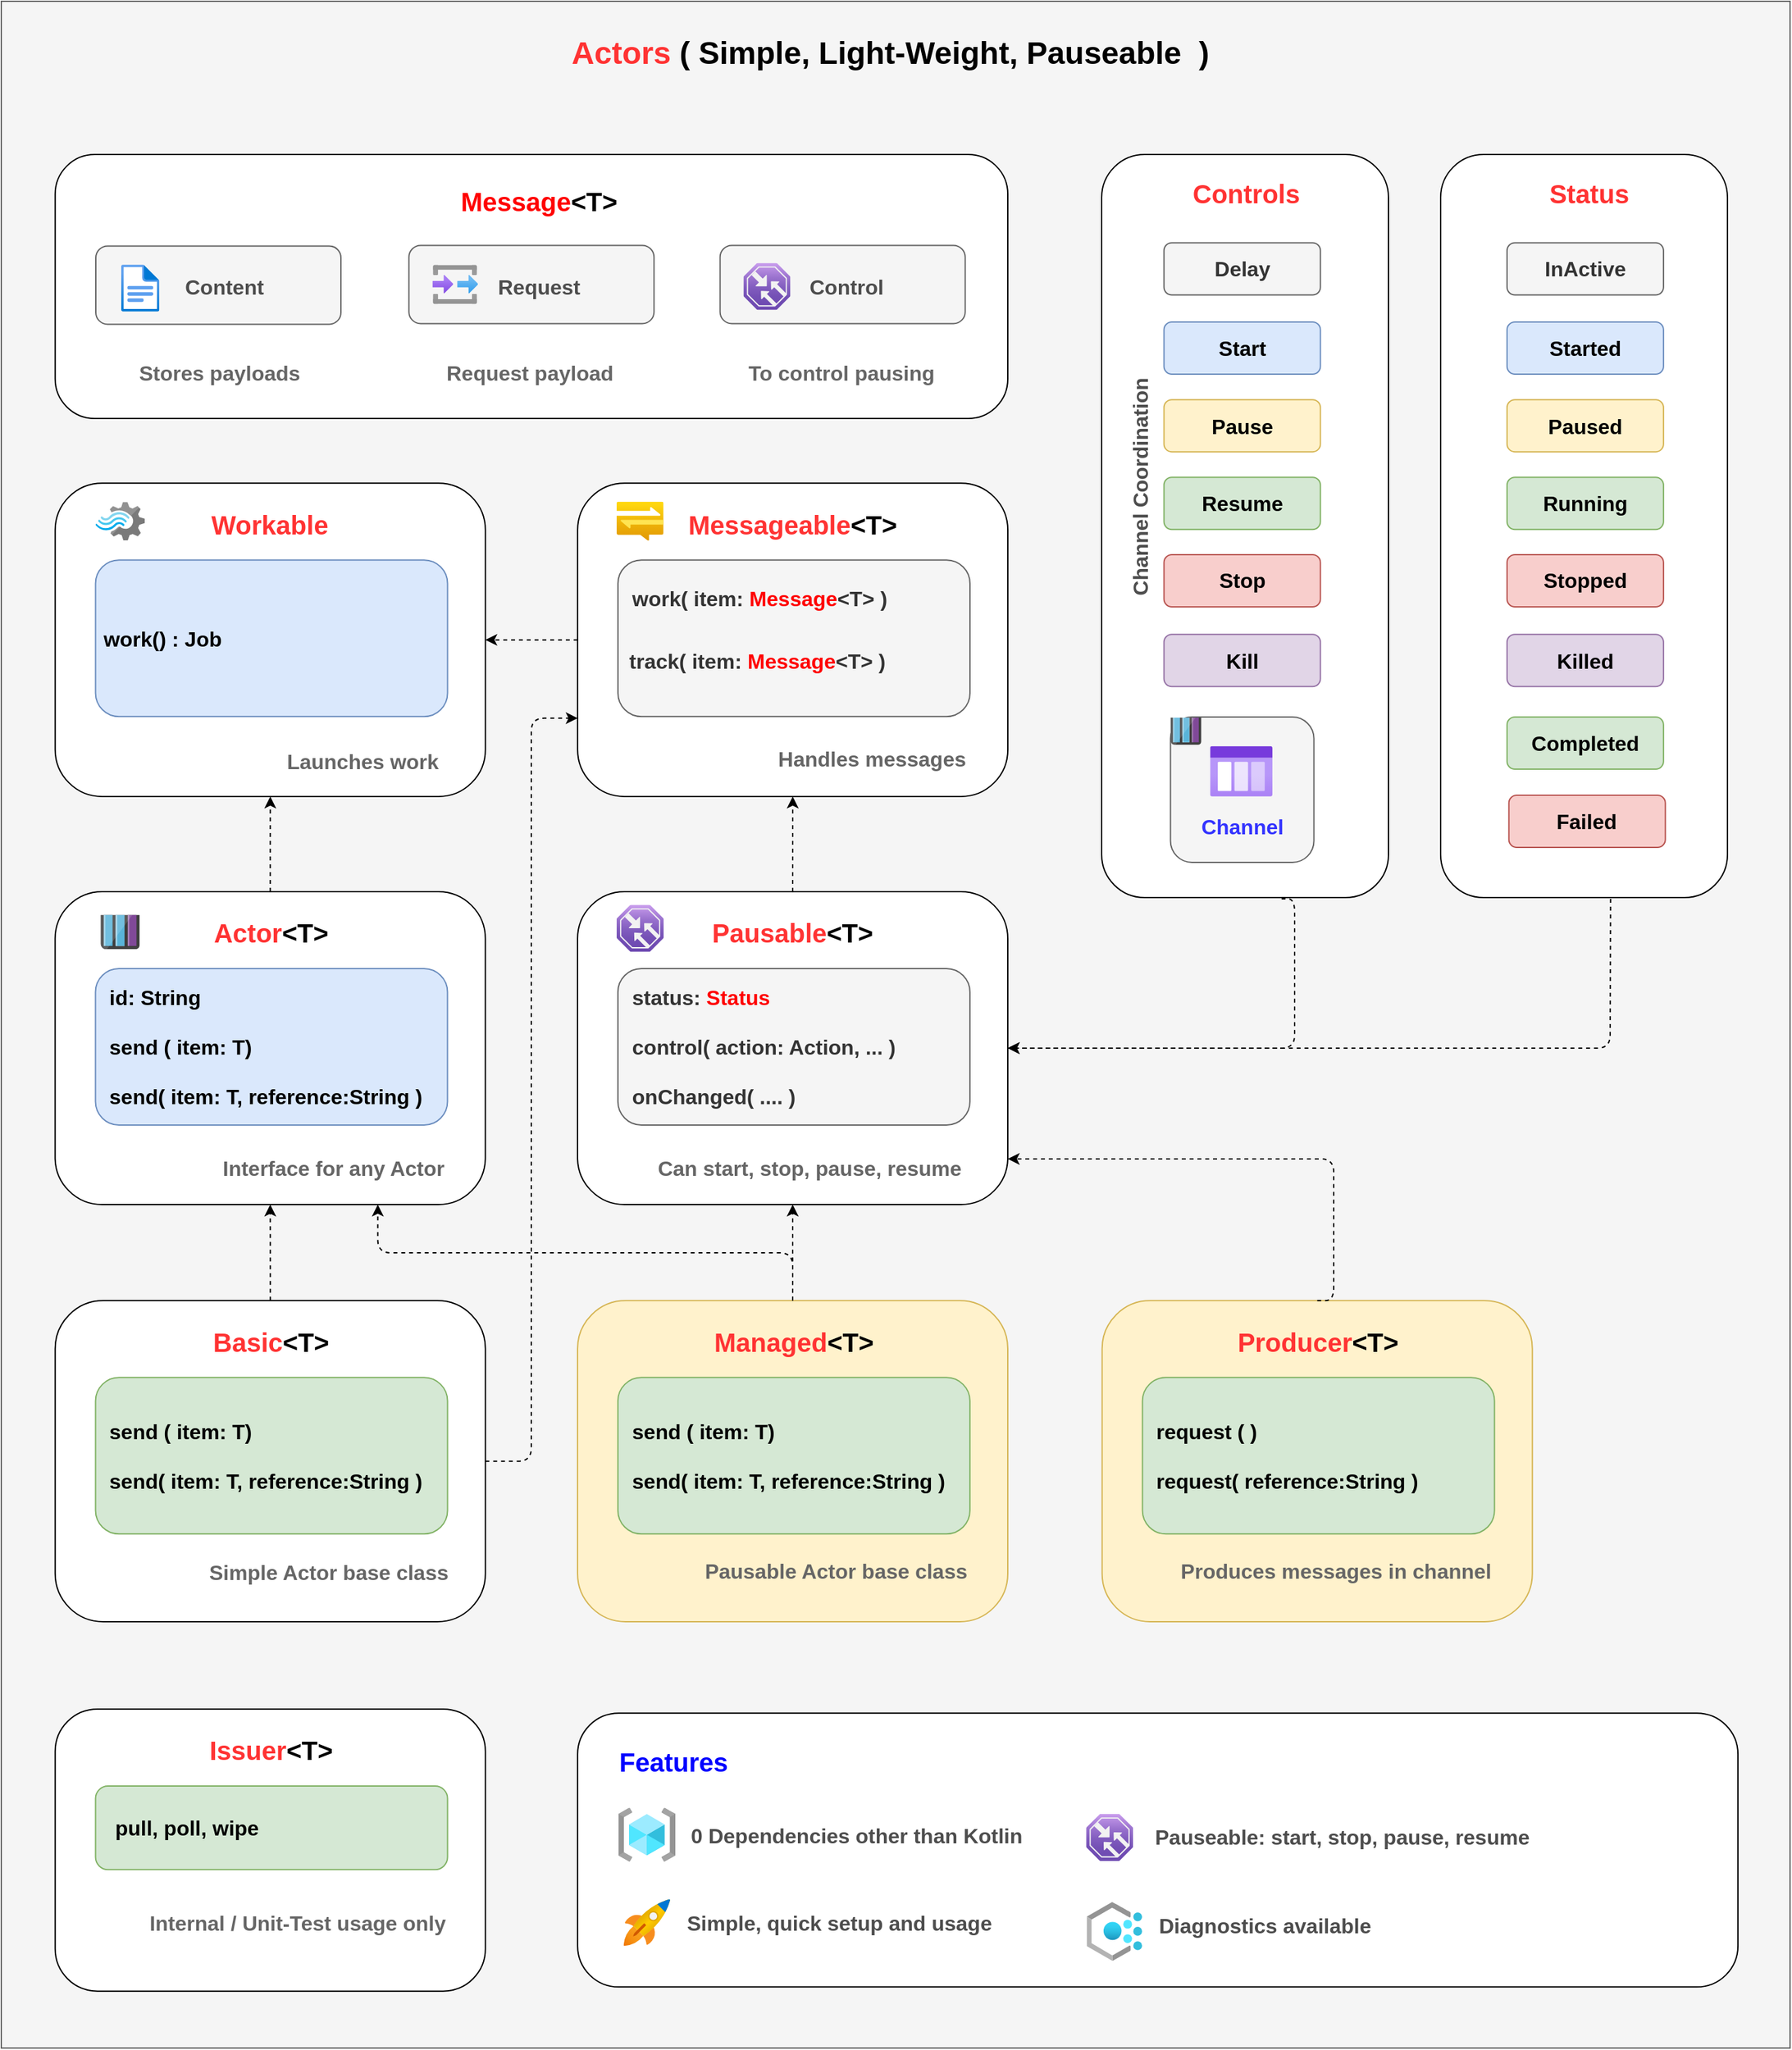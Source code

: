 <mxfile version="14.0.1" type="device"><diagram id="WI9T0HZ2pTsCkuznbFz-" name="Page-1"><mxGraphModel dx="2372" dy="1414" grid="1" gridSize="10" guides="1" tooltips="1" connect="1" arrows="1" fold="1" page="1" pageScale="1" pageWidth="583" pageHeight="413" math="0" shadow="0"><root><mxCell id="0"/><mxCell id="1" parent="0"/><mxCell id="dkpI0AUmnZosLw2rEWEU-10" value="" style="rounded=0;whiteSpace=wrap;html=1;fillColor=#f5f5f5;strokeColor=#666666;fontColor=#333333;" parent="1" vertex="1"><mxGeometry x="18" y="20" width="1372" height="1570" as="geometry"/></mxCell><mxCell id="uuMANsUaI2Tj1Zlfy81S-11" value="" style="rounded=1;whiteSpace=wrap;html=1;glass=0;strokeWidth=1;fontSize=14;align=left;" vertex="1" parent="1"><mxGeometry x="862" y="137.54" width="220" height="570" as="geometry"/></mxCell><mxCell id="HlOIRCmBT_TTQaV18blw-192" value="" style="rounded=1;whiteSpace=wrap;html=1;glass=0;strokeWidth=1;fontSize=14;align=left;" parent="1" vertex="1"><mxGeometry x="59.32" y="137.54" width="730.68" height="202.46" as="geometry"/></mxCell><mxCell id="HlOIRCmBT_TTQaV18blw-216" value="" style="rounded=1;whiteSpace=wrap;html=1;glass=0;strokeColor=#666666;strokeWidth=1;fillColor=#f5f5f5;fontSize=14;fontColor=#333333;align=right;" parent="1" vertex="1"><mxGeometry x="90.5" y="207.7" width="188" height="60" as="geometry"/></mxCell><mxCell id="LH2sXzoeOZG54SC4Cbi2-18" value="" style="rounded=1;whiteSpace=wrap;html=1;glass=0;align=left;" parent="1" vertex="1"><mxGeometry x="59.28" y="703" width="330" height="240" as="geometry"/></mxCell><mxCell id="LH2sXzoeOZG54SC4Cbi2-17" value="&lt;font size=&quot;1&quot;&gt;&lt;b style=&quot;font-size: 20px&quot;&gt;&lt;font color=&quot;#ff3333&quot;&gt;Actor&lt;/font&gt;&amp;lt;T&amp;gt;&lt;/b&gt;&lt;/font&gt;" style="text;html=1;strokeColor=none;fillColor=none;align=center;verticalAlign=middle;whiteSpace=wrap;rounded=0;" parent="1" vertex="1"><mxGeometry x="190.24" y="718.9" width="70" height="30" as="geometry"/></mxCell><mxCell id="dkpI0AUmnZosLw2rEWEU-12" value="&lt;font style=&quot;font-size: 24px&quot;&gt;&lt;b&gt;&lt;font color=&quot;#ff3333&quot; style=&quot;font-size: 24px&quot;&gt;Actors&lt;/font&gt;&lt;font color=&quot;#3333ff&quot; style=&quot;font-size: 24px&quot;&gt;&amp;nbsp;&lt;/font&gt;( Simple, Light-Weight, Pauseable&amp;nbsp; )&lt;/b&gt;&lt;/font&gt;" style="text;html=1;strokeColor=none;fillColor=none;align=center;verticalAlign=middle;whiteSpace=wrap;rounded=0;" parent="1" vertex="1"><mxGeometry x="50" y="50" width="1300" height="20" as="geometry"/></mxCell><mxCell id="HlOIRCmBT_TTQaV18blw-201" value="&lt;font style=&quot;font-size: 16px&quot;&gt;&lt;b&gt;Content&lt;/b&gt;&lt;/font&gt;" style="text;html=1;strokeColor=none;fillColor=none;align=left;verticalAlign=middle;whiteSpace=wrap;rounded=0;fontColor=#4D4D4D;" parent="1" vertex="1"><mxGeometry x="157.45" y="229.2" width="106.6" height="20" as="geometry"/></mxCell><mxCell id="HlOIRCmBT_TTQaV18blw-208" value="&lt;font&gt;&lt;b&gt;&lt;span style=&quot;font-size: 20px&quot;&gt;&lt;font color=&quot;#ff0000&quot;&gt;Message&lt;/font&gt;&lt;font color=&quot;#000000&quot;&gt;&amp;lt;T&amp;gt;&lt;/font&gt;&lt;/span&gt;&lt;br&gt;&lt;/b&gt;&lt;/font&gt;" style="text;html=1;strokeColor=none;fillColor=none;align=center;verticalAlign=middle;whiteSpace=wrap;rounded=0;fontColor=#0000FF;" parent="1" vertex="1"><mxGeometry x="99.5" y="157.54" width="660.5" height="30" as="geometry"/></mxCell><mxCell id="HlOIRCmBT_TTQaV18blw-219" value="" style="rounded=1;whiteSpace=wrap;html=1;glass=0;strokeColor=#666666;strokeWidth=1;fillColor=#f5f5f5;fontSize=14;fontColor=#333333;align=right;" parent="1" vertex="1"><mxGeometry x="330.66" y="207.2" width="188" height="60" as="geometry"/></mxCell><mxCell id="HlOIRCmBT_TTQaV18blw-221" value="&lt;font style=&quot;font-size: 16px&quot;&gt;&lt;b&gt;Request&lt;/b&gt;&lt;/font&gt;" style="text;html=1;strokeColor=none;fillColor=none;align=left;verticalAlign=middle;whiteSpace=wrap;rounded=0;fontColor=#4D4D4D;" parent="1" vertex="1"><mxGeometry x="397.36" y="228.7" width="110.81" height="20" as="geometry"/></mxCell><mxCell id="HlOIRCmBT_TTQaV18blw-226" value="" style="aspect=fixed;html=1;points=[];align=center;image;fontSize=12;image=img/lib/azure2/general/Input_Output.svg;rounded=0;glass=0;strokeColor=#D79B00;strokeWidth=1;fillColor=#66B2FF;gradientColor=none;" parent="1" vertex="1"><mxGeometry x="348.7" y="222.2" width="34.91" height="30" as="geometry"/></mxCell><mxCell id="HlOIRCmBT_TTQaV18blw-234" value="" style="rounded=1;whiteSpace=wrap;html=1;glass=0;strokeColor=#666666;strokeWidth=1;fillColor=#f5f5f5;fontSize=14;fontColor=#333333;align=right;" parent="1" vertex="1"><mxGeometry x="569.32" y="207.2" width="188" height="60" as="geometry"/></mxCell><mxCell id="HlOIRCmBT_TTQaV18blw-236" value="&lt;font style=&quot;font-size: 16px&quot;&gt;&lt;b&gt;Control&lt;/b&gt;&lt;/font&gt;" style="text;html=1;strokeColor=none;fillColor=none;align=left;verticalAlign=middle;whiteSpace=wrap;rounded=0;fontColor=#4D4D4D;" parent="1" vertex="1"><mxGeometry x="636.02" y="228.7" width="93.05" height="20" as="geometry"/></mxCell><mxCell id="HlOIRCmBT_TTQaV18blw-237" value="" style="aspect=fixed;html=1;points=[];align=center;image;fontSize=12;image=img/lib/azure2/networking/Traffic_Manager_Profiles.svg;rounded=0;glass=0;strokeColor=#D79B00;strokeWidth=1;fillColor=#66B2FF;gradientColor=none;" parent="1" vertex="1"><mxGeometry x="587.24" y="220.7" width="36" height="36" as="geometry"/></mxCell><mxCell id="HlOIRCmBT_TTQaV18blw-242" value="" style="rounded=1;whiteSpace=wrap;html=1;glass=0;align=left;fillColor=#f5f5f5;strokeColor=#666666;fontColor=#333333;" parent="1" vertex="1"><mxGeometry x="914.79" y="569.03" width="110" height="111.5" as="geometry"/></mxCell><mxCell id="HlOIRCmBT_TTQaV18blw-243" value="&lt;font style=&quot;font-size: 16px&quot; color=&quot;#3333ff&quot;&gt;&lt;b&gt;Channel&lt;/b&gt;&lt;/font&gt;" style="text;html=1;strokeColor=none;fillColor=none;align=center;verticalAlign=middle;whiteSpace=wrap;rounded=0;" parent="1" vertex="1"><mxGeometry x="929.79" y="642.89" width="80" height="20" as="geometry"/></mxCell><mxCell id="HlOIRCmBT_TTQaV18blw-244" value="" style="aspect=fixed;html=1;points=[];align=center;image;fontSize=12;image=img/lib/mscae/Queues_Storage.svg;glass=0;fillColor=#CCE5FF;" parent="1" vertex="1"><mxGeometry x="914.79" y="569.53" width="23.62" height="20.79" as="geometry"/></mxCell><mxCell id="HlOIRCmBT_TTQaV18blw-245" value="" style="aspect=fixed;html=1;points=[];align=center;image;fontSize=12;image=img/lib/azure2/general/Storage_Queue.svg;rounded=0;glass=0;strokeColor=#D79B00;strokeWidth=1;fillColor=#66B2FF;gradientColor=none;" parent="1" vertex="1"><mxGeometry x="945.17" y="591.19" width="47.8" height="38.84" as="geometry"/></mxCell><mxCell id="uuMANsUaI2Tj1Zlfy81S-4" value="&lt;font style=&quot;font-size: 16px&quot;&gt;&lt;b&gt;&amp;nbsp; id: String&lt;br&gt;&lt;/b&gt;&lt;b&gt;&lt;br&gt;&amp;nbsp; send ( item: T)&amp;nbsp;&lt;br&gt;&lt;br&gt;&amp;nbsp; send( item: T, reference:String )&amp;nbsp;&lt;/b&gt;&lt;/font&gt;" style="rounded=1;whiteSpace=wrap;html=1;align=left;fillColor=#dae8fc;strokeColor=#6c8ebf;" vertex="1" parent="1"><mxGeometry x="90.24" y="762" width="270" height="120" as="geometry"/></mxCell><mxCell id="uuMANsUaI2Tj1Zlfy81S-5" value="" style="rounded=1;whiteSpace=wrap;html=1;glass=0;align=left;" vertex="1" parent="1"><mxGeometry x="460.04" y="389.63" width="330" height="240.37" as="geometry"/></mxCell><mxCell id="uuMANsUaI2Tj1Zlfy81S-6" value="&lt;font size=&quot;1&quot;&gt;&lt;b style=&quot;font-size: 20px&quot;&gt;&lt;font color=&quot;#ff3333&quot;&gt;Messageable&lt;/font&gt;&amp;lt;T&amp;gt;&lt;/b&gt;&lt;/font&gt;" style="text;html=1;strokeColor=none;fillColor=none;align=center;verticalAlign=middle;whiteSpace=wrap;rounded=0;" vertex="1" parent="1"><mxGeometry x="490.04" y="405.53" width="270" height="30" as="geometry"/></mxCell><mxCell id="uuMANsUaI2Tj1Zlfy81S-7" value="&lt;span style=&quot;font-size: 16px&quot;&gt;&lt;b&gt;&amp;nbsp; work( item: &lt;font color=&quot;#ff0000&quot;&gt;Message&lt;/font&gt;&amp;lt;T&amp;gt; )&amp;nbsp;&lt;br&gt;&lt;/b&gt;&lt;/span&gt;&lt;br&gt;&lt;br&gt;&amp;nbsp;&amp;nbsp;&lt;b style=&quot;font-size: 16px&quot;&gt;track( item: &lt;font color=&quot;#ff0000&quot;&gt;Message&lt;/font&gt;&amp;lt;T&amp;gt; )&amp;nbsp;&lt;/b&gt;&lt;br&gt;&amp;nbsp; &amp;nbsp;" style="rounded=1;whiteSpace=wrap;html=1;align=left;fillColor=#f5f5f5;strokeColor=#666666;fontColor=#333333;" vertex="1" parent="1"><mxGeometry x="491.0" y="448.63" width="270" height="120" as="geometry"/></mxCell><mxCell id="uuMANsUaI2Tj1Zlfy81S-8" value="" style="rounded=1;whiteSpace=wrap;html=1;glass=0;align=left;" vertex="1" parent="1"><mxGeometry x="460" y="703" width="330" height="240" as="geometry"/></mxCell><mxCell id="uuMANsUaI2Tj1Zlfy81S-9" value="&lt;font size=&quot;1&quot;&gt;&lt;b style=&quot;font-size: 20px&quot;&gt;&lt;font color=&quot;#ff3333&quot;&gt;Pausable&lt;/font&gt;&amp;lt;T&amp;gt;&lt;/b&gt;&lt;/font&gt;" style="text;html=1;strokeColor=none;fillColor=none;align=center;verticalAlign=middle;whiteSpace=wrap;rounded=0;" vertex="1" parent="1"><mxGeometry x="490.0" y="718.9" width="270" height="30" as="geometry"/></mxCell><mxCell id="uuMANsUaI2Tj1Zlfy81S-10" value="&lt;font style=&quot;font-size: 16px&quot;&gt;&lt;b&gt;&amp;nbsp; status: &lt;font color=&quot;#ff0000&quot;&gt;Status&lt;/font&gt;&lt;br&gt;&lt;br&gt;&amp;nbsp; control( action: Action, ... )&amp;nbsp;&lt;br&gt;&lt;br&gt;&amp;nbsp; onChanged( .... )&amp;nbsp;&lt;br&gt;&lt;/b&gt;&lt;/font&gt;" style="rounded=1;whiteSpace=wrap;html=1;align=left;fillColor=#f5f5f5;strokeColor=#666666;fontColor=#333333;" vertex="1" parent="1"><mxGeometry x="490.96" y="762.0" width="270" height="120" as="geometry"/></mxCell><mxCell id="uuMANsUaI2Tj1Zlfy81S-12" value="&lt;b&gt;&lt;font style=&quot;font-size: 16px&quot;&gt;Pause&lt;/font&gt;&lt;/b&gt;" style="rounded=1;whiteSpace=wrap;html=1;fillColor=#fff2cc;strokeColor=#d6b656;" vertex="1" parent="1"><mxGeometry x="909.79" y="325.59" width="120" height="40" as="geometry"/></mxCell><mxCell id="uuMANsUaI2Tj1Zlfy81S-13" value="&lt;b&gt;&lt;font style=&quot;font-size: 16px&quot;&gt;Start&lt;/font&gt;&lt;/b&gt;" style="rounded=1;whiteSpace=wrap;html=1;fillColor=#dae8fc;strokeColor=#6c8ebf;" vertex="1" parent="1"><mxGeometry x="909.79" y="265.98" width="120" height="40" as="geometry"/></mxCell><mxCell id="uuMANsUaI2Tj1Zlfy81S-14" value="&lt;span style=&quot;font-size: 16px&quot;&gt;&lt;b&gt;Delay&lt;/b&gt;&lt;/span&gt;" style="rounded=1;whiteSpace=wrap;html=1;fillColor=#f5f5f5;strokeColor=#666666;fontColor=#333333;" vertex="1" parent="1"><mxGeometry x="909.79" y="205.23" width="120" height="40" as="geometry"/></mxCell><mxCell id="uuMANsUaI2Tj1Zlfy81S-15" value="&lt;span style=&quot;font-size: 16px&quot;&gt;&lt;b&gt;Resume&lt;/b&gt;&lt;/span&gt;" style="rounded=1;whiteSpace=wrap;html=1;fillColor=#d5e8d4;strokeColor=#82b366;" vertex="1" parent="1"><mxGeometry x="909.79" y="385.11" width="120" height="40" as="geometry"/></mxCell><mxCell id="uuMANsUaI2Tj1Zlfy81S-16" value="&lt;span style=&quot;font-size: 16px&quot;&gt;&lt;b&gt;Stop&lt;/b&gt;&lt;/span&gt;" style="rounded=1;whiteSpace=wrap;html=1;fillColor=#f8cecc;strokeColor=#b85450;" vertex="1" parent="1"><mxGeometry x="909.79" y="444.48" width="120" height="40" as="geometry"/></mxCell><mxCell id="uuMANsUaI2Tj1Zlfy81S-17" value="&lt;span style=&quot;font-size: 16px&quot;&gt;&lt;b&gt;Kill&lt;/b&gt;&lt;/span&gt;" style="rounded=1;whiteSpace=wrap;html=1;fillColor=#e1d5e7;strokeColor=#9673a6;" vertex="1" parent="1"><mxGeometry x="909.79" y="505.61" width="120" height="40" as="geometry"/></mxCell><mxCell id="uuMANsUaI2Tj1Zlfy81S-18" value="&lt;font color=&quot;#ff3333&quot;&gt;&lt;b&gt;&lt;font style=&quot;font-size: 20px&quot;&gt;Controls&lt;/font&gt;&lt;br&gt;&lt;/b&gt;&lt;/font&gt;" style="text;html=1;strokeColor=none;fillColor=none;align=center;verticalAlign=middle;whiteSpace=wrap;rounded=0;" vertex="1" parent="1"><mxGeometry x="907.61" y="151.7" width="130" height="30" as="geometry"/></mxCell><mxCell id="uuMANsUaI2Tj1Zlfy81S-19" value="" style="rounded=1;whiteSpace=wrap;html=1;glass=0;strokeWidth=1;fontSize=14;align=left;" vertex="1" parent="1"><mxGeometry x="1122" y="137.54" width="220" height="570" as="geometry"/></mxCell><mxCell id="uuMANsUaI2Tj1Zlfy81S-20" value="&lt;b&gt;&lt;font style=&quot;font-size: 16px&quot;&gt;Paused&lt;/font&gt;&lt;/b&gt;" style="rounded=1;whiteSpace=wrap;html=1;fillColor=#fff2cc;strokeColor=#d6b656;" vertex="1" parent="1"><mxGeometry x="1172.93" y="325.59" width="120" height="40" as="geometry"/></mxCell><mxCell id="uuMANsUaI2Tj1Zlfy81S-21" value="&lt;b&gt;&lt;font style=&quot;font-size: 16px&quot;&gt;Started&lt;/font&gt;&lt;/b&gt;" style="rounded=1;whiteSpace=wrap;html=1;fillColor=#dae8fc;strokeColor=#6c8ebf;" vertex="1" parent="1"><mxGeometry x="1172.93" y="265.98" width="120" height="40" as="geometry"/></mxCell><mxCell id="uuMANsUaI2Tj1Zlfy81S-22" value="&lt;span style=&quot;font-size: 16px&quot;&gt;&lt;b&gt;InActive&lt;/b&gt;&lt;/span&gt;" style="rounded=1;whiteSpace=wrap;html=1;fillColor=#f5f5f5;strokeColor=#666666;fontColor=#333333;" vertex="1" parent="1"><mxGeometry x="1172.93" y="205.23" width="120" height="40" as="geometry"/></mxCell><mxCell id="uuMANsUaI2Tj1Zlfy81S-23" value="&lt;span style=&quot;font-size: 16px&quot;&gt;&lt;b&gt;Running&lt;/b&gt;&lt;/span&gt;" style="rounded=1;whiteSpace=wrap;html=1;fillColor=#d5e8d4;strokeColor=#82b366;" vertex="1" parent="1"><mxGeometry x="1172.93" y="385.11" width="120" height="40" as="geometry"/></mxCell><mxCell id="uuMANsUaI2Tj1Zlfy81S-24" value="&lt;span style=&quot;font-size: 16px&quot;&gt;&lt;b&gt;Stopped&lt;/b&gt;&lt;/span&gt;" style="rounded=1;whiteSpace=wrap;html=1;fillColor=#f8cecc;strokeColor=#b85450;" vertex="1" parent="1"><mxGeometry x="1172.93" y="444.48" width="120" height="40" as="geometry"/></mxCell><mxCell id="uuMANsUaI2Tj1Zlfy81S-25" value="&lt;span style=&quot;font-size: 16px&quot;&gt;&lt;b&gt;Killed&lt;/b&gt;&lt;/span&gt;" style="rounded=1;whiteSpace=wrap;html=1;fillColor=#e1d5e7;strokeColor=#9673a6;" vertex="1" parent="1"><mxGeometry x="1172.93" y="505.61" width="120" height="40" as="geometry"/></mxCell><mxCell id="uuMANsUaI2Tj1Zlfy81S-26" value="&lt;font color=&quot;#ff3333&quot;&gt;&lt;b&gt;&lt;font style=&quot;font-size: 20px&quot;&gt;Status&lt;/font&gt;&lt;br&gt;&lt;/b&gt;&lt;/font&gt;" style="text;html=1;strokeColor=none;fillColor=none;align=center;verticalAlign=middle;whiteSpace=wrap;rounded=0;" vertex="1" parent="1"><mxGeometry x="1170.75" y="151.7" width="130" height="30" as="geometry"/></mxCell><mxCell id="uuMANsUaI2Tj1Zlfy81S-27" value="&lt;span style=&quot;font-size: 16px&quot;&gt;&lt;b&gt;Completed&lt;/b&gt;&lt;/span&gt;" style="rounded=1;whiteSpace=wrap;html=1;fillColor=#d5e8d4;strokeColor=#82b366;" vertex="1" parent="1"><mxGeometry x="1172.93" y="569.03" width="120" height="40" as="geometry"/></mxCell><mxCell id="uuMANsUaI2Tj1Zlfy81S-28" value="&lt;span style=&quot;font-size: 16px&quot;&gt;&lt;b&gt;Failed&lt;/b&gt;&lt;/span&gt;" style="rounded=1;whiteSpace=wrap;html=1;fillColor=#f8cecc;strokeColor=#b85450;" vertex="1" parent="1"><mxGeometry x="1174.34" y="629.03" width="120" height="40" as="geometry"/></mxCell><mxCell id="uuMANsUaI2Tj1Zlfy81S-29" value="" style="rounded=1;whiteSpace=wrap;html=1;glass=0;align=left;" vertex="1" parent="1"><mxGeometry x="59.32" y="1016.66" width="330" height="246.34" as="geometry"/></mxCell><mxCell id="uuMANsUaI2Tj1Zlfy81S-30" value="&lt;font size=&quot;1&quot;&gt;&lt;b style=&quot;font-size: 20px&quot;&gt;&lt;font color=&quot;#ff3333&quot;&gt;Basic&lt;/font&gt;&amp;lt;T&amp;gt;&lt;/b&gt;&lt;/font&gt;" style="text;html=1;strokeColor=none;fillColor=none;align=center;verticalAlign=middle;whiteSpace=wrap;rounded=0;" vertex="1" parent="1"><mxGeometry x="190.28" y="1032.56" width="70" height="30" as="geometry"/></mxCell><mxCell id="uuMANsUaI2Tj1Zlfy81S-31" value="&lt;font style=&quot;font-size: 16px&quot;&gt;&lt;b&gt;&amp;nbsp; send ( item: T)&amp;nbsp;&lt;br&gt;&lt;br&gt;&amp;nbsp; send( item: T, reference:String )&amp;nbsp;&lt;/b&gt;&lt;/font&gt;" style="rounded=1;whiteSpace=wrap;html=1;align=left;fillColor=#d5e8d4;strokeColor=#82b366;" vertex="1" parent="1"><mxGeometry x="90.28" y="1075.66" width="270" height="120" as="geometry"/></mxCell><mxCell id="uuMANsUaI2Tj1Zlfy81S-32" value="" style="rounded=1;whiteSpace=wrap;html=1;glass=0;align=left;fillColor=#fff2cc;strokeColor=#d6b656;" vertex="1" parent="1"><mxGeometry x="460" y="1016.66" width="330" height="246.34" as="geometry"/></mxCell><mxCell id="uuMANsUaI2Tj1Zlfy81S-33" value="&lt;font size=&quot;1&quot;&gt;&lt;b style=&quot;font-size: 20px&quot;&gt;&lt;font color=&quot;#ff3333&quot;&gt;Managed&lt;/font&gt;&amp;lt;T&amp;gt;&lt;/b&gt;&lt;/font&gt;" style="text;html=1;strokeColor=none;fillColor=none;align=center;verticalAlign=middle;whiteSpace=wrap;rounded=0;" vertex="1" parent="1"><mxGeometry x="590.96" y="1032.56" width="70" height="30" as="geometry"/></mxCell><mxCell id="uuMANsUaI2Tj1Zlfy81S-34" value="&lt;font style=&quot;font-size: 16px&quot;&gt;&lt;b&gt;&amp;nbsp; send ( item: T)&amp;nbsp;&lt;br&gt;&lt;br&gt;&amp;nbsp; send( item: T, reference:String )&amp;nbsp;&lt;/b&gt;&lt;/font&gt;" style="rounded=1;whiteSpace=wrap;html=1;align=left;fillColor=#d5e8d4;strokeColor=#82b366;" vertex="1" parent="1"><mxGeometry x="490.96" y="1075.66" width="270" height="120" as="geometry"/></mxCell><mxCell id="uuMANsUaI2Tj1Zlfy81S-35" value="" style="rounded=1;whiteSpace=wrap;html=1;glass=0;align=left;fillColor=#fff2cc;strokeColor=#d6b656;" vertex="1" parent="1"><mxGeometry x="862.34" y="1016.66" width="330" height="246.34" as="geometry"/></mxCell><mxCell id="uuMANsUaI2Tj1Zlfy81S-36" value="&lt;font size=&quot;1&quot;&gt;&lt;b style=&quot;font-size: 20px&quot;&gt;&lt;font color=&quot;#ff3333&quot;&gt;Producer&lt;/font&gt;&amp;lt;T&amp;gt;&lt;/b&gt;&lt;/font&gt;" style="text;html=1;strokeColor=none;fillColor=none;align=center;verticalAlign=middle;whiteSpace=wrap;rounded=0;" vertex="1" parent="1"><mxGeometry x="993.3" y="1032.56" width="70" height="30" as="geometry"/></mxCell><mxCell id="uuMANsUaI2Tj1Zlfy81S-37" value="&lt;font style=&quot;font-size: 16px&quot;&gt;&lt;b&gt;&amp;nbsp; request ( )&lt;br&gt;&lt;br&gt;&amp;nbsp; request( reference:String )&amp;nbsp;&lt;/b&gt;&lt;/font&gt;" style="rounded=1;whiteSpace=wrap;html=1;align=left;fillColor=#d5e8d4;strokeColor=#82b366;" vertex="1" parent="1"><mxGeometry x="893.3" y="1075.66" width="270" height="120" as="geometry"/></mxCell><mxCell id="uuMANsUaI2Tj1Zlfy81S-38" value="" style="endArrow=classic;html=1;exitX=0.5;exitY=0;exitDx=0;exitDy=0;entryX=0.5;entryY=1;entryDx=0;entryDy=0;dashed=1;" edge="1" parent="1" source="uuMANsUaI2Tj1Zlfy81S-8" target="uuMANsUaI2Tj1Zlfy81S-5"><mxGeometry width="50" height="50" relative="1" as="geometry"><mxPoint x="-260" y="807.85" as="sourcePoint"/><mxPoint x="-210" y="757.85" as="targetPoint"/></mxGeometry></mxCell><mxCell id="uuMANsUaI2Tj1Zlfy81S-39" value="" style="edgeStyle=elbowEdgeStyle;elbow=vertical;endArrow=classic;html=1;dashed=1;exitX=0.5;exitY=0;exitDx=0;exitDy=0;entryX=0.5;entryY=1;entryDx=0;entryDy=0;" edge="1" parent="1" source="uuMANsUaI2Tj1Zlfy81S-32" target="uuMANsUaI2Tj1Zlfy81S-8"><mxGeometry width="50" height="50" relative="1" as="geometry"><mxPoint x="-368.32" y="1243" as="sourcePoint"/><mxPoint x="-318.32" y="1193" as="targetPoint"/></mxGeometry></mxCell><mxCell id="uuMANsUaI2Tj1Zlfy81S-41" value="" style="edgeStyle=elbowEdgeStyle;elbow=vertical;endArrow=classic;html=1;dashed=1;exitX=0.5;exitY=0;exitDx=0;exitDy=0;entryX=0.5;entryY=1;entryDx=0;entryDy=0;" edge="1" parent="1" source="uuMANsUaI2Tj1Zlfy81S-29" target="LH2sXzoeOZG54SC4Cbi2-18"><mxGeometry width="50" height="50" relative="1" as="geometry"><mxPoint x="-160" y="943" as="sourcePoint"/><mxPoint x="-110" y="893" as="targetPoint"/></mxGeometry></mxCell><mxCell id="uuMANsUaI2Tj1Zlfy81S-42" value="" style="rounded=1;whiteSpace=wrap;html=1;glass=0;align=left;" vertex="1" parent="1"><mxGeometry x="59.32" y="389.63" width="330" height="240.37" as="geometry"/></mxCell><mxCell id="uuMANsUaI2Tj1Zlfy81S-43" value="&lt;font size=&quot;1&quot;&gt;&lt;b style=&quot;font-size: 20px&quot;&gt;&lt;font color=&quot;#ff3333&quot;&gt;Workable&lt;/font&gt;&lt;/b&gt;&lt;/font&gt;" style="text;html=1;strokeColor=none;fillColor=none;align=center;verticalAlign=middle;whiteSpace=wrap;rounded=0;" vertex="1" parent="1"><mxGeometry x="89.32" y="405.53" width="270" height="30" as="geometry"/></mxCell><mxCell id="uuMANsUaI2Tj1Zlfy81S-44" value="&lt;span style=&quot;font-size: 16px&quot;&gt;&lt;b&gt;&amp;nbsp;work() : Job&lt;/b&gt;&lt;/span&gt;" style="rounded=1;whiteSpace=wrap;html=1;align=left;fillColor=#dae8fc;strokeColor=#6c8ebf;" vertex="1" parent="1"><mxGeometry x="90.28" y="448.63" width="270" height="120" as="geometry"/></mxCell><mxCell id="uuMANsUaI2Tj1Zlfy81S-47" value="" style="edgeStyle=elbowEdgeStyle;elbow=horizontal;endArrow=classic;html=1;dashed=1;exitX=0;exitY=0.5;exitDx=0;exitDy=0;" edge="1" parent="1" source="uuMANsUaI2Tj1Zlfy81S-5" target="uuMANsUaI2Tj1Zlfy81S-42"><mxGeometry width="50" height="50" relative="1" as="geometry"><mxPoint x="-220.92" y="952.84" as="sourcePoint"/><mxPoint x="-170.92" y="902.84" as="targetPoint"/></mxGeometry></mxCell><mxCell id="uuMANsUaI2Tj1Zlfy81S-48" value="" style="edgeStyle=elbowEdgeStyle;elbow=vertical;endArrow=classic;html=1;dashed=1;exitX=0.5;exitY=0;exitDx=0;exitDy=0;entryX=0.5;entryY=1;entryDx=0;entryDy=0;" edge="1" parent="1" source="LH2sXzoeOZG54SC4Cbi2-18" target="uuMANsUaI2Tj1Zlfy81S-42"><mxGeometry width="50" height="50" relative="1" as="geometry"><mxPoint x="-170" y="1040" as="sourcePoint"/><mxPoint x="-120" y="990" as="targetPoint"/></mxGeometry></mxCell><mxCell id="uuMANsUaI2Tj1Zlfy81S-49" value="" style="aspect=fixed;html=1;points=[];align=center;image;fontSize=12;image=img/lib/azure2/networking/Traffic_Manager_Profiles.svg;rounded=0;glass=0;strokeColor=#D79B00;strokeWidth=1;fillColor=#66B2FF;gradientColor=none;" vertex="1" parent="1"><mxGeometry x="490.0" y="713.07" width="36" height="36" as="geometry"/></mxCell><mxCell id="uuMANsUaI2Tj1Zlfy81S-51" value="" style="aspect=fixed;html=1;points=[];align=center;image;fontSize=12;image=img/lib/mscae/Stream_Analytics.svg;glass=0;fillColor=#CCE5FF;" vertex="1" parent="1"><mxGeometry x="90.28" y="404.08" width="37.72" height="29.42" as="geometry"/></mxCell><mxCell id="uuMANsUaI2Tj1Zlfy81S-53" value="" style="aspect=fixed;html=1;points=[];align=center;image;fontSize=12;image=img/lib/mscae/Queues_Storage.svg;glass=0;fillColor=#CCE5FF;" vertex="1" parent="1"><mxGeometry x="94.15" y="720.7" width="29.98" height="26.39" as="geometry"/></mxCell><mxCell id="uuMANsUaI2Tj1Zlfy81S-54" value="" style="aspect=fixed;html=1;points=[];align=center;image;fontSize=12;image=img/lib/azure2/iot/Notification_Hubs.svg;" vertex="1" parent="1"><mxGeometry x="490" y="403.79" width="35.89" height="30" as="geometry"/></mxCell><mxCell id="uuMANsUaI2Tj1Zlfy81S-56" value="" style="edgeStyle=elbowEdgeStyle;elbow=horizontal;endArrow=classic;html=1;dashed=1;exitX=0.5;exitY=1;exitDx=0;exitDy=0;entryX=1;entryY=0.5;entryDx=0;entryDy=0;" edge="1" parent="1" target="uuMANsUaI2Tj1Zlfy81S-8"><mxGeometry width="50" height="50" relative="1" as="geometry"><mxPoint x="1252.34" y="708.53" as="sourcePoint"/><mxPoint x="1240" y="823" as="targetPoint"/><Array as="points"><mxPoint x="1252" y="743"/><mxPoint x="1252" y="773"/></Array></mxGeometry></mxCell><mxCell id="uuMANsUaI2Tj1Zlfy81S-57" value="" style="edgeStyle=elbowEdgeStyle;elbow=horizontal;endArrow=classic;html=1;dashed=1;exitX=0.5;exitY=1;exitDx=0;exitDy=0;entryX=1;entryY=0.5;entryDx=0;entryDy=0;" edge="1" parent="1" target="uuMANsUaI2Tj1Zlfy81S-8"><mxGeometry width="50" height="50" relative="1" as="geometry"><mxPoint x="1000" y="708.53" as="sourcePoint"/><mxPoint x="862.34" y="858.0" as="targetPoint"/><Array as="points"><mxPoint x="1010" y="743"/><mxPoint x="1324.34" y="868.15"/></Array></mxGeometry></mxCell><mxCell id="uuMANsUaI2Tj1Zlfy81S-58" value="" style="edgeStyle=elbowEdgeStyle;elbow=horizontal;endArrow=classic;html=1;dashed=1;exitX=0.5;exitY=0;exitDx=0;exitDy=0;entryX=1;entryY=0.854;entryDx=0;entryDy=0;entryPerimeter=0;" edge="1" parent="1" source="uuMANsUaI2Tj1Zlfy81S-35" target="uuMANsUaI2Tj1Zlfy81S-8"><mxGeometry width="50" height="50" relative="1" as="geometry"><mxPoint x="1470" y="1010" as="sourcePoint"/><mxPoint x="1520" y="960" as="targetPoint"/><Array as="points"><mxPoint x="1040" y="960"/></Array></mxGeometry></mxCell><mxCell id="uuMANsUaI2Tj1Zlfy81S-59" value="" style="edgeStyle=elbowEdgeStyle;elbow=vertical;endArrow=classic;html=1;dashed=1;exitX=0.5;exitY=0;exitDx=0;exitDy=0;entryX=0.75;entryY=1;entryDx=0;entryDy=0;" edge="1" parent="1" source="uuMANsUaI2Tj1Zlfy81S-32" target="LH2sXzoeOZG54SC4Cbi2-18"><mxGeometry width="50" height="50" relative="1" as="geometry"><mxPoint x="-70" y="1050" as="sourcePoint"/><mxPoint x="-20" y="1000" as="targetPoint"/><Array as="points"><mxPoint x="470" y="980"/></Array></mxGeometry></mxCell><mxCell id="uuMANsUaI2Tj1Zlfy81S-60" value="&lt;font style=&quot;font-size: 16px&quot;&gt;&lt;b&gt;Channel Coordination&lt;br&gt;&lt;/b&gt;&lt;/font&gt;" style="text;html=1;strokeColor=none;fillColor=none;align=center;verticalAlign=middle;whiteSpace=wrap;rounded=0;rotation=-90;fontColor=#4D4D4D;" vertex="1" parent="1"><mxGeometry x="750" y="377.54" width="282.5" height="30" as="geometry"/></mxCell><mxCell id="uuMANsUaI2Tj1Zlfy81S-61" value="&lt;span style=&quot;font-size: 16px&quot;&gt;&lt;b&gt;Interface for any Actor&lt;/b&gt;&lt;/span&gt;" style="text;html=1;strokeColor=none;fillColor=none;align=right;verticalAlign=middle;whiteSpace=wrap;rounded=0;fontColor=#666666;" vertex="1" parent="1"><mxGeometry x="90.24" y="900" width="269.76" height="30" as="geometry"/></mxCell><mxCell id="uuMANsUaI2Tj1Zlfy81S-62" value="&lt;span style=&quot;font-size: 16px&quot;&gt;&lt;b&gt;Can start, stop, pause, resume&amp;nbsp;&lt;/b&gt;&lt;/span&gt;" style="text;html=1;strokeColor=none;fillColor=none;align=right;verticalAlign=middle;whiteSpace=wrap;rounded=0;fontColor=#666666;" vertex="1" parent="1"><mxGeometry x="491.24" y="900" width="269.76" height="30" as="geometry"/></mxCell><mxCell id="uuMANsUaI2Tj1Zlfy81S-63" value="&lt;span style=&quot;font-size: 16px&quot;&gt;&lt;b&gt;Simple Actor base class&lt;/b&gt;&lt;/span&gt;" style="text;html=1;strokeColor=none;fillColor=none;align=right;verticalAlign=middle;whiteSpace=wrap;rounded=0;fontColor=#666666;" vertex="1" parent="1"><mxGeometry x="93.15" y="1210" width="269.76" height="30" as="geometry"/></mxCell><mxCell id="uuMANsUaI2Tj1Zlfy81S-64" value="&lt;span style=&quot;font-size: 16px&quot;&gt;&lt;b&gt;Pausable Actor base class&lt;/b&gt;&lt;/span&gt;" style="text;html=1;strokeColor=none;fillColor=none;align=right;verticalAlign=middle;whiteSpace=wrap;rounded=0;fontColor=#666666;" vertex="1" parent="1"><mxGeometry x="491.24" y="1209" width="269.76" height="30" as="geometry"/></mxCell><mxCell id="uuMANsUaI2Tj1Zlfy81S-65" value="&lt;span style=&quot;font-size: 16px&quot;&gt;&lt;b&gt;Launches work&amp;nbsp;&lt;/b&gt;&lt;/span&gt;" style="text;html=1;strokeColor=none;fillColor=none;align=right;verticalAlign=middle;whiteSpace=wrap;rounded=0;fontColor=#666666;" vertex="1" parent="1"><mxGeometry x="90.24" y="588.31" width="269.76" height="30" as="geometry"/></mxCell><mxCell id="uuMANsUaI2Tj1Zlfy81S-66" value="&lt;span style=&quot;font-size: 16px&quot;&gt;&lt;b&gt;Handles messages&lt;/b&gt;&lt;/span&gt;" style="text;html=1;strokeColor=none;fillColor=none;align=right;verticalAlign=middle;whiteSpace=wrap;rounded=0;fontColor=#666666;" vertex="1" parent="1"><mxGeometry x="490.24" y="586.02" width="269.76" height="30" as="geometry"/></mxCell><mxCell id="uuMANsUaI2Tj1Zlfy81S-67" value="&lt;span style=&quot;font-size: 16px&quot;&gt;&lt;b&gt;Produces messages in channel&lt;/b&gt;&lt;/span&gt;" style="text;html=1;strokeColor=none;fillColor=none;align=right;verticalAlign=middle;whiteSpace=wrap;rounded=0;fontColor=#666666;" vertex="1" parent="1"><mxGeometry x="893.3" y="1209" width="269.76" height="30" as="geometry"/></mxCell><mxCell id="uuMANsUaI2Tj1Zlfy81S-68" value="" style="aspect=fixed;html=1;points=[];align=center;image;fontSize=12;image=img/lib/azure2/general/File.svg;" vertex="1" parent="1"><mxGeometry x="110" y="221.97" width="29.22" height="36" as="geometry"/></mxCell><mxCell id="uuMANsUaI2Tj1Zlfy81S-69" value="" style="rounded=1;whiteSpace=wrap;html=1;glass=0;strokeWidth=1;fontSize=14;align=left;" vertex="1" parent="1"><mxGeometry x="460.04" y="1333.17" width="890" height="210" as="geometry"/></mxCell><mxCell id="uuMANsUaI2Tj1Zlfy81S-70" value="&lt;div&gt;&lt;b&gt;&lt;span style=&quot;font-size: 20px&quot;&gt;Features&lt;/span&gt;&lt;/b&gt;&lt;/div&gt;" style="text;html=1;strokeColor=none;fillColor=none;align=left;verticalAlign=middle;whiteSpace=wrap;rounded=0;fontColor=#0000FF;" vertex="1" parent="1"><mxGeometry x="490.04" y="1355.27" width="820" height="30" as="geometry"/></mxCell><mxCell id="uuMANsUaI2Tj1Zlfy81S-71" value="&lt;font style=&quot;font-size: 16px&quot;&gt;&lt;b&gt;0 Dependencies other than Kotlin&lt;/b&gt;&lt;/font&gt;" style="text;html=1;strokeColor=none;fillColor=none;align=left;verticalAlign=middle;whiteSpace=wrap;rounded=0;fontColor=#4D4D4D;" vertex="1" parent="1"><mxGeometry x="544.5" y="1416.84" width="286.61" height="20" as="geometry"/></mxCell><mxCell id="uuMANsUaI2Tj1Zlfy81S-72" value="&lt;span style=&quot;font-size: 16px&quot;&gt;&lt;b&gt;Pauseable: start, stop, pause, resume&lt;/b&gt;&lt;/span&gt;" style="text;html=1;strokeColor=none;fillColor=none;align=left;verticalAlign=middle;whiteSpace=wrap;rounded=0;fontColor=#4D4D4D;" vertex="1" parent="1"><mxGeometry x="901.11" y="1418.46" width="420" height="20" as="geometry"/></mxCell><mxCell id="uuMANsUaI2Tj1Zlfy81S-75" value="&lt;span style=&quot;font-size: 16px&quot;&gt;&lt;b&gt;Simple, quick setup and usage&lt;/b&gt;&lt;/span&gt;" style="text;html=1;strokeColor=none;fillColor=none;align=left;verticalAlign=middle;whiteSpace=wrap;rounded=0;fontColor=#4D4D4D;" vertex="1" parent="1"><mxGeometry x="541.95" y="1483.76" width="269.16" height="20" as="geometry"/></mxCell><mxCell id="uuMANsUaI2Tj1Zlfy81S-76" value="" style="aspect=fixed;html=1;points=[];align=center;image;fontSize=12;image=img/lib/azure2/general/Quickstart_Center.svg;fillColor=#1A1A1A;" vertex="1" parent="1"><mxGeometry x="495.32" y="1475.92" width="35.67" height="35.67" as="geometry"/></mxCell><mxCell id="uuMANsUaI2Tj1Zlfy81S-78" value="&lt;span style=&quot;font-size: 16px&quot;&gt;&lt;b&gt;Diagnostics available&lt;/b&gt;&lt;/span&gt;" style="text;html=1;strokeColor=none;fillColor=none;align=left;verticalAlign=middle;whiteSpace=wrap;rounded=0;fontColor=#4D4D4D;" vertex="1" parent="1"><mxGeometry x="904.41" y="1486.34" width="216.53" height="20" as="geometry"/></mxCell><mxCell id="uuMANsUaI2Tj1Zlfy81S-79" value="" style="rounded=1;whiteSpace=wrap;html=1;glass=0;align=left;" vertex="1" parent="1"><mxGeometry x="59.32" y="1330.0" width="330" height="216.34" as="geometry"/></mxCell><mxCell id="uuMANsUaI2Tj1Zlfy81S-80" value="&lt;font size=&quot;1&quot;&gt;&lt;b style=&quot;font-size: 20px&quot;&gt;&lt;font color=&quot;#ff3333&quot;&gt;Issuer&lt;/font&gt;&amp;lt;T&amp;gt;&lt;/b&gt;&lt;/font&gt;" style="text;html=1;strokeColor=none;fillColor=none;align=center;verticalAlign=middle;whiteSpace=wrap;rounded=0;" vertex="1" parent="1"><mxGeometry x="190.28" y="1345.9" width="70" height="30" as="geometry"/></mxCell><mxCell id="uuMANsUaI2Tj1Zlfy81S-81" value="&lt;font style=&quot;font-size: 16px&quot;&gt;&lt;b&gt;&amp;nbsp;&lt;br&gt;&lt;br&gt;&amp;nbsp; &amp;nbsp;pull, poll, wipe&amp;nbsp;&lt;br&gt;&lt;br&gt;&amp;nbsp;&amp;nbsp;&lt;br&gt;&lt;/b&gt;&lt;/font&gt;" style="rounded=1;whiteSpace=wrap;html=1;align=left;fillColor=#d5e8d4;strokeColor=#82b366;" vertex="1" parent="1"><mxGeometry x="90.28" y="1389" width="270" height="64.17" as="geometry"/></mxCell><mxCell id="uuMANsUaI2Tj1Zlfy81S-82" value="&lt;span style=&quot;font-size: 16px&quot;&gt;&lt;b&gt;Internal / Unit-Test usage only&lt;/b&gt;&lt;/span&gt;" style="text;html=1;strokeColor=none;fillColor=none;align=right;verticalAlign=middle;whiteSpace=wrap;rounded=0;fontColor=#666666;" vertex="1" parent="1"><mxGeometry x="90.56" y="1465.59" width="269.76" height="57.58" as="geometry"/></mxCell><mxCell id="uuMANsUaI2Tj1Zlfy81S-83" value="" style="aspect=fixed;html=1;points=[];align=center;image;fontSize=12;image=img/lib/azure2/networking/Traffic_Manager_Profiles.svg;rounded=0;glass=0;strokeColor=#D79B00;strokeWidth=1;fillColor=#66B2FF;gradientColor=none;" vertex="1" parent="1"><mxGeometry x="850.11" y="1410.46" width="36" height="36" as="geometry"/></mxCell><mxCell id="uuMANsUaI2Tj1Zlfy81S-84" value="" style="aspect=fixed;html=1;points=[];align=center;image;fontSize=12;image=img/lib/azure2/general/Resource_Groups.svg;" vertex="1" parent="1"><mxGeometry x="491.24" y="1405.72" width="43.83" height="41.25" as="geometry"/></mxCell><mxCell id="uuMANsUaI2Tj1Zlfy81S-89" value="" style="aspect=fixed;html=1;points=[];align=center;image;fontSize=12;image=img/lib/azure2/management_governance/Policy.svg;" vertex="1" parent="1"><mxGeometry x="850.58" y="1477.93" width="42.41" height="45.24" as="geometry"/></mxCell><mxCell id="uuMANsUaI2Tj1Zlfy81S-90" value="" style="edgeStyle=elbowEdgeStyle;elbow=horizontal;endArrow=classic;html=1;dashed=1;exitX=1;exitY=0.5;exitDx=0;exitDy=0;entryX=0;entryY=0.75;entryDx=0;entryDy=0;" edge="1" parent="1" source="uuMANsUaI2Tj1Zlfy81S-29" target="uuMANsUaI2Tj1Zlfy81S-5"><mxGeometry width="50" height="50" relative="1" as="geometry"><mxPoint x="410" y="1310" as="sourcePoint"/><mxPoint x="460" y="1260" as="targetPoint"/></mxGeometry></mxCell><mxCell id="uuMANsUaI2Tj1Zlfy81S-91" value="&lt;span style=&quot;font-size: 16px&quot;&gt;&lt;b&gt;Stores payloads&lt;/b&gt;&lt;/span&gt;" style="text;html=1;strokeColor=none;fillColor=none;align=center;verticalAlign=middle;whiteSpace=wrap;rounded=0;fontColor=#666666;" vertex="1" parent="1"><mxGeometry x="90.56" y="289.59" width="189.44" height="30" as="geometry"/></mxCell><mxCell id="uuMANsUaI2Tj1Zlfy81S-92" value="&lt;span style=&quot;font-size: 16px&quot;&gt;&lt;b&gt;Request payload&lt;/b&gt;&lt;/span&gt;" style="text;html=1;strokeColor=none;fillColor=none;align=center;verticalAlign=middle;whiteSpace=wrap;rounded=0;fontColor=#666666;" vertex="1" parent="1"><mxGeometry x="329.22" y="289.59" width="189.44" height="30" as="geometry"/></mxCell><mxCell id="uuMANsUaI2Tj1Zlfy81S-93" value="&lt;span style=&quot;font-size: 16px&quot;&gt;&lt;b&gt;To control pausing&lt;/b&gt;&lt;/span&gt;" style="text;html=1;strokeColor=none;fillColor=none;align=center;verticalAlign=middle;whiteSpace=wrap;rounded=0;fontColor=#666666;" vertex="1" parent="1"><mxGeometry x="567.88" y="289.59" width="189.44" height="30" as="geometry"/></mxCell></root></mxGraphModel></diagram></mxfile>